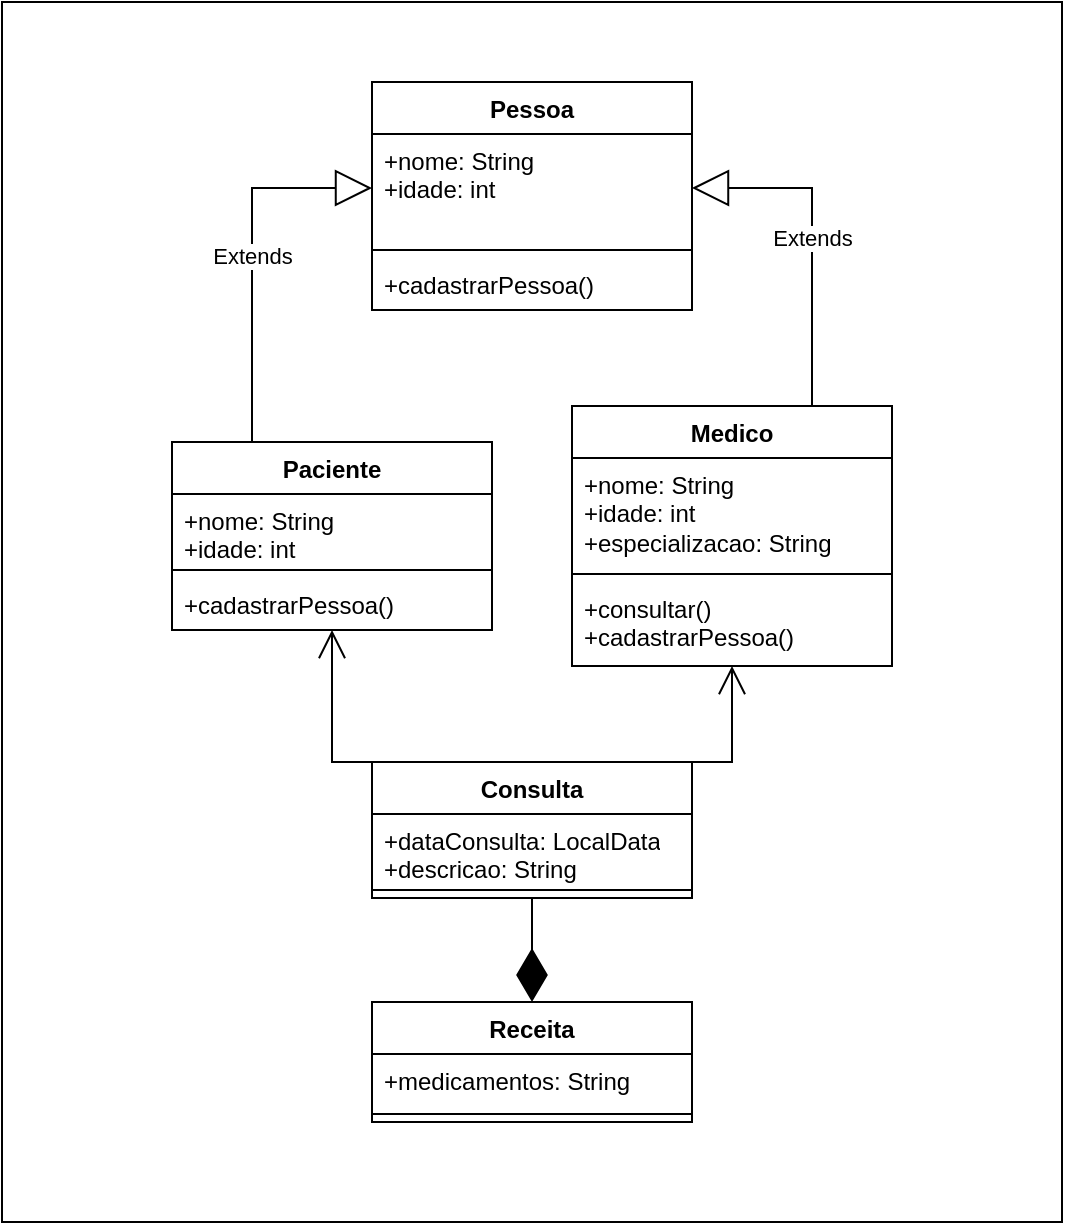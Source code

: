 <mxfile version="28.2.5">
  <diagram name="Página-1" id="cL9nCV-2Kp-liIvLRyit">
    <mxGraphModel dx="1157" dy="656" grid="1" gridSize="10" guides="1" tooltips="1" connect="1" arrows="1" fold="1" page="1" pageScale="1" pageWidth="827" pageHeight="1169" math="0" shadow="0">
      <root>
        <mxCell id="0" />
        <mxCell id="1" parent="0" />
        <mxCell id="Gr_SJonWZE65kmOmcDv5-29" value="" style="rounded=0;whiteSpace=wrap;html=1;" vertex="1" parent="1">
          <mxGeometry x="135" y="140" width="530" height="610" as="geometry" />
        </mxCell>
        <mxCell id="Gr_SJonWZE65kmOmcDv5-1" value="Receita" style="swimlane;fontStyle=1;align=center;verticalAlign=top;childLayout=stackLayout;horizontal=1;startSize=26;horizontalStack=0;resizeParent=1;resizeParentMax=0;resizeLast=0;collapsible=1;marginBottom=0;whiteSpace=wrap;html=1;" vertex="1" parent="1">
          <mxGeometry x="320" y="640" width="160" height="60" as="geometry" />
        </mxCell>
        <mxCell id="Gr_SJonWZE65kmOmcDv5-4" value="+medicamentos: String" style="text;strokeColor=none;fillColor=none;align=left;verticalAlign=top;spacingLeft=4;spacingRight=4;overflow=hidden;rotatable=0;points=[[0,0.5],[1,0.5]];portConstraint=eastwest;whiteSpace=wrap;html=1;" vertex="1" parent="Gr_SJonWZE65kmOmcDv5-1">
          <mxGeometry y="26" width="160" height="26" as="geometry" />
        </mxCell>
        <mxCell id="Gr_SJonWZE65kmOmcDv5-3" value="" style="line;strokeWidth=1;fillColor=none;align=left;verticalAlign=middle;spacingTop=-1;spacingLeft=3;spacingRight=3;rotatable=0;labelPosition=right;points=[];portConstraint=eastwest;strokeColor=inherit;" vertex="1" parent="Gr_SJonWZE65kmOmcDv5-1">
          <mxGeometry y="52" width="160" height="8" as="geometry" />
        </mxCell>
        <mxCell id="Gr_SJonWZE65kmOmcDv5-5" value="Consulta" style="swimlane;fontStyle=1;align=center;verticalAlign=top;childLayout=stackLayout;horizontal=1;startSize=26;horizontalStack=0;resizeParent=1;resizeParentMax=0;resizeLast=0;collapsible=1;marginBottom=0;whiteSpace=wrap;html=1;" vertex="1" parent="1">
          <mxGeometry x="320" y="520" width="160" height="68" as="geometry" />
        </mxCell>
        <mxCell id="Gr_SJonWZE65kmOmcDv5-6" value="+dataConsulta: LocalData&lt;div&gt;+descricao: String&lt;/div&gt;" style="text;strokeColor=none;fillColor=none;align=left;verticalAlign=top;spacingLeft=4;spacingRight=4;overflow=hidden;rotatable=0;points=[[0,0.5],[1,0.5]];portConstraint=eastwest;whiteSpace=wrap;html=1;" vertex="1" parent="Gr_SJonWZE65kmOmcDv5-5">
          <mxGeometry y="26" width="160" height="34" as="geometry" />
        </mxCell>
        <mxCell id="Gr_SJonWZE65kmOmcDv5-7" value="" style="line;strokeWidth=1;fillColor=none;align=left;verticalAlign=middle;spacingTop=-1;spacingLeft=3;spacingRight=3;rotatable=0;labelPosition=right;points=[];portConstraint=eastwest;strokeColor=inherit;" vertex="1" parent="Gr_SJonWZE65kmOmcDv5-5">
          <mxGeometry y="60" width="160" height="8" as="geometry" />
        </mxCell>
        <mxCell id="Gr_SJonWZE65kmOmcDv5-9" value="Medico" style="swimlane;fontStyle=1;align=center;verticalAlign=top;childLayout=stackLayout;horizontal=1;startSize=26;horizontalStack=0;resizeParent=1;resizeParentMax=0;resizeLast=0;collapsible=1;marginBottom=0;whiteSpace=wrap;html=1;" vertex="1" parent="1">
          <mxGeometry x="420" y="342" width="160" height="130" as="geometry">
            <mxRectangle x="420" y="342" width="80" height="30" as="alternateBounds" />
          </mxGeometry>
        </mxCell>
        <mxCell id="Gr_SJonWZE65kmOmcDv5-10" value="+nome: String&lt;div&gt;+idade: int&lt;/div&gt;&lt;div&gt;+especializacao: String&lt;/div&gt;" style="text;strokeColor=none;fillColor=none;align=left;verticalAlign=top;spacingLeft=4;spacingRight=4;overflow=hidden;rotatable=0;points=[[0,0.5],[1,0.5]];portConstraint=eastwest;whiteSpace=wrap;html=1;" vertex="1" parent="Gr_SJonWZE65kmOmcDv5-9">
          <mxGeometry y="26" width="160" height="54" as="geometry" />
        </mxCell>
        <mxCell id="Gr_SJonWZE65kmOmcDv5-11" value="" style="line;strokeWidth=1;fillColor=none;align=left;verticalAlign=middle;spacingTop=-1;spacingLeft=3;spacingRight=3;rotatable=0;labelPosition=right;points=[];portConstraint=eastwest;strokeColor=inherit;" vertex="1" parent="Gr_SJonWZE65kmOmcDv5-9">
          <mxGeometry y="80" width="160" height="8" as="geometry" />
        </mxCell>
        <mxCell id="Gr_SJonWZE65kmOmcDv5-12" value="+consultar()&lt;div&gt;+cadastrarPessoa()&lt;/div&gt;" style="text;strokeColor=none;fillColor=none;align=left;verticalAlign=top;spacingLeft=4;spacingRight=4;overflow=hidden;rotatable=0;points=[[0,0.5],[1,0.5]];portConstraint=eastwest;whiteSpace=wrap;html=1;" vertex="1" parent="Gr_SJonWZE65kmOmcDv5-9">
          <mxGeometry y="88" width="160" height="42" as="geometry" />
        </mxCell>
        <mxCell id="Gr_SJonWZE65kmOmcDv5-13" value="Paciente" style="swimlane;fontStyle=1;align=center;verticalAlign=top;childLayout=stackLayout;horizontal=1;startSize=26;horizontalStack=0;resizeParent=1;resizeParentMax=0;resizeLast=0;collapsible=1;marginBottom=0;whiteSpace=wrap;html=1;" vertex="1" parent="1">
          <mxGeometry x="220" y="360" width="160" height="94" as="geometry" />
        </mxCell>
        <mxCell id="Gr_SJonWZE65kmOmcDv5-14" value="+nome: String&lt;div&gt;+idade: int&lt;/div&gt;" style="text;strokeColor=none;fillColor=none;align=left;verticalAlign=top;spacingLeft=4;spacingRight=4;overflow=hidden;rotatable=0;points=[[0,0.5],[1,0.5]];portConstraint=eastwest;whiteSpace=wrap;html=1;" vertex="1" parent="Gr_SJonWZE65kmOmcDv5-13">
          <mxGeometry y="26" width="160" height="34" as="geometry" />
        </mxCell>
        <mxCell id="Gr_SJonWZE65kmOmcDv5-15" value="" style="line;strokeWidth=1;fillColor=none;align=left;verticalAlign=middle;spacingTop=-1;spacingLeft=3;spacingRight=3;rotatable=0;labelPosition=right;points=[];portConstraint=eastwest;strokeColor=inherit;" vertex="1" parent="Gr_SJonWZE65kmOmcDv5-13">
          <mxGeometry y="60" width="160" height="8" as="geometry" />
        </mxCell>
        <mxCell id="Gr_SJonWZE65kmOmcDv5-16" value="+cadastrarPessoa()" style="text;strokeColor=none;fillColor=none;align=left;verticalAlign=top;spacingLeft=4;spacingRight=4;overflow=hidden;rotatable=0;points=[[0,0.5],[1,0.5]];portConstraint=eastwest;whiteSpace=wrap;html=1;" vertex="1" parent="Gr_SJonWZE65kmOmcDv5-13">
          <mxGeometry y="68" width="160" height="26" as="geometry" />
        </mxCell>
        <mxCell id="Gr_SJonWZE65kmOmcDv5-17" value="" style="endArrow=open;endFill=1;endSize=12;html=1;rounded=0;exitX=0.75;exitY=0;exitDx=0;exitDy=0;" edge="1" parent="1" source="Gr_SJonWZE65kmOmcDv5-5" target="Gr_SJonWZE65kmOmcDv5-12">
          <mxGeometry width="160" relative="1" as="geometry">
            <mxPoint x="414" y="716" as="sourcePoint" />
            <mxPoint x="574" y="716" as="targetPoint" />
            <Array as="points">
              <mxPoint x="500" y="520" />
            </Array>
          </mxGeometry>
        </mxCell>
        <mxCell id="Gr_SJonWZE65kmOmcDv5-19" value="" style="endArrow=open;endFill=1;endSize=12;html=1;rounded=0;" edge="1" parent="1" target="Gr_SJonWZE65kmOmcDv5-16">
          <mxGeometry width="160" relative="1" as="geometry">
            <mxPoint x="360" y="520" as="sourcePoint" />
            <mxPoint x="540" y="550" as="targetPoint" />
            <Array as="points">
              <mxPoint x="300" y="520" />
            </Array>
          </mxGeometry>
        </mxCell>
        <mxCell id="Gr_SJonWZE65kmOmcDv5-20" value="" style="endArrow=diamondThin;endFill=1;endSize=24;html=1;rounded=0;entryX=0.5;entryY=0;entryDx=0;entryDy=0;exitX=0.5;exitY=1;exitDx=0;exitDy=0;" edge="1" parent="1" source="Gr_SJonWZE65kmOmcDv5-5" target="Gr_SJonWZE65kmOmcDv5-1">
          <mxGeometry width="160" relative="1" as="geometry">
            <mxPoint x="400" y="614" as="sourcePoint" />
            <mxPoint x="540" y="550" as="targetPoint" />
          </mxGeometry>
        </mxCell>
        <mxCell id="Gr_SJonWZE65kmOmcDv5-22" value="Pessoa" style="swimlane;fontStyle=1;align=center;verticalAlign=top;childLayout=stackLayout;horizontal=1;startSize=26;horizontalStack=0;resizeParent=1;resizeParentMax=0;resizeLast=0;collapsible=1;marginBottom=0;whiteSpace=wrap;html=1;" vertex="1" parent="1">
          <mxGeometry x="320" y="180" width="160" height="114" as="geometry" />
        </mxCell>
        <mxCell id="Gr_SJonWZE65kmOmcDv5-23" value="+nome: String&lt;div&gt;+idade: int&lt;/div&gt;" style="text;strokeColor=none;fillColor=none;align=left;verticalAlign=top;spacingLeft=4;spacingRight=4;overflow=hidden;rotatable=0;points=[[0,0.5],[1,0.5]];portConstraint=eastwest;whiteSpace=wrap;html=1;" vertex="1" parent="Gr_SJonWZE65kmOmcDv5-22">
          <mxGeometry y="26" width="160" height="54" as="geometry" />
        </mxCell>
        <mxCell id="Gr_SJonWZE65kmOmcDv5-24" value="" style="line;strokeWidth=1;fillColor=none;align=left;verticalAlign=middle;spacingTop=-1;spacingLeft=3;spacingRight=3;rotatable=0;labelPosition=right;points=[];portConstraint=eastwest;strokeColor=inherit;" vertex="1" parent="Gr_SJonWZE65kmOmcDv5-22">
          <mxGeometry y="80" width="160" height="8" as="geometry" />
        </mxCell>
        <mxCell id="Gr_SJonWZE65kmOmcDv5-25" value="+cadastrarPessoa()" style="text;strokeColor=none;fillColor=none;align=left;verticalAlign=top;spacingLeft=4;spacingRight=4;overflow=hidden;rotatable=0;points=[[0,0.5],[1,0.5]];portConstraint=eastwest;whiteSpace=wrap;html=1;" vertex="1" parent="Gr_SJonWZE65kmOmcDv5-22">
          <mxGeometry y="88" width="160" height="26" as="geometry" />
        </mxCell>
        <mxCell id="Gr_SJonWZE65kmOmcDv5-26" value="Extends" style="endArrow=block;endSize=16;endFill=0;html=1;rounded=0;exitX=0.25;exitY=0;exitDx=0;exitDy=0;entryX=0;entryY=0.5;entryDx=0;entryDy=0;" edge="1" parent="1" source="Gr_SJonWZE65kmOmcDv5-13" target="Gr_SJonWZE65kmOmcDv5-23">
          <mxGeometry width="160" relative="1" as="geometry">
            <mxPoint x="380" y="410" as="sourcePoint" />
            <mxPoint x="540" y="410" as="targetPoint" />
            <Array as="points">
              <mxPoint x="260" y="233" />
            </Array>
          </mxGeometry>
        </mxCell>
        <mxCell id="Gr_SJonWZE65kmOmcDv5-28" value="Extends" style="endArrow=block;endSize=16;endFill=0;html=1;rounded=0;exitX=0.75;exitY=0;exitDx=0;exitDy=0;entryX=1;entryY=0.5;entryDx=0;entryDy=0;" edge="1" parent="1" source="Gr_SJonWZE65kmOmcDv5-9" target="Gr_SJonWZE65kmOmcDv5-23">
          <mxGeometry width="160" relative="1" as="geometry">
            <mxPoint x="380" y="410" as="sourcePoint" />
            <mxPoint x="540" y="410" as="targetPoint" />
            <Array as="points">
              <mxPoint x="540" y="233" />
            </Array>
          </mxGeometry>
        </mxCell>
      </root>
    </mxGraphModel>
  </diagram>
</mxfile>
